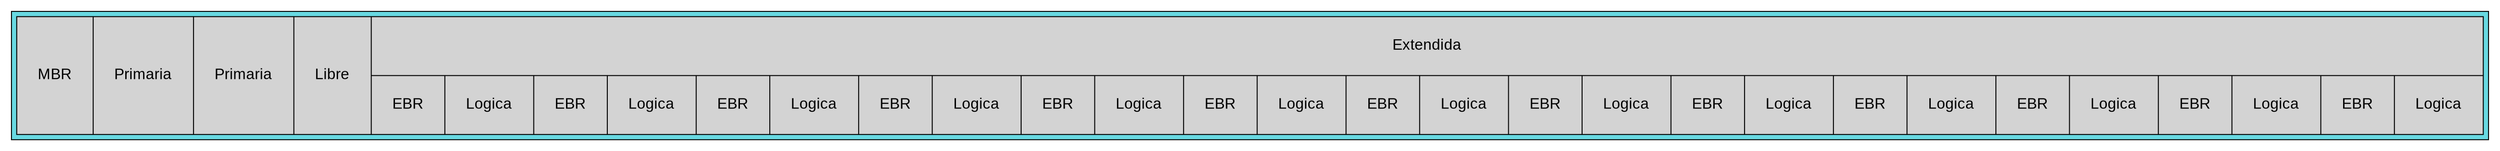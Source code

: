 digraph G {
    subgraph cluster { margin="5.0" penwidth="1.0" bgcolor="#68d9e2"
        node [style="rounded" style=filled fontname="Arial" fontsize="16" margin=0.3];
        node_disk [shape="record" label="MBR|Primaria|Primaria|Libre|{Extendida|{EBR|Logica|EBR|Logica|EBR|Logica|EBR|Logica|EBR|Logica|EBR|Logica|EBR|Logica|EBR|Logica|EBR|Logica|EBR|Logica|EBR|Logica|EBR|Logica|EBR|Logica}}"];
    }
}